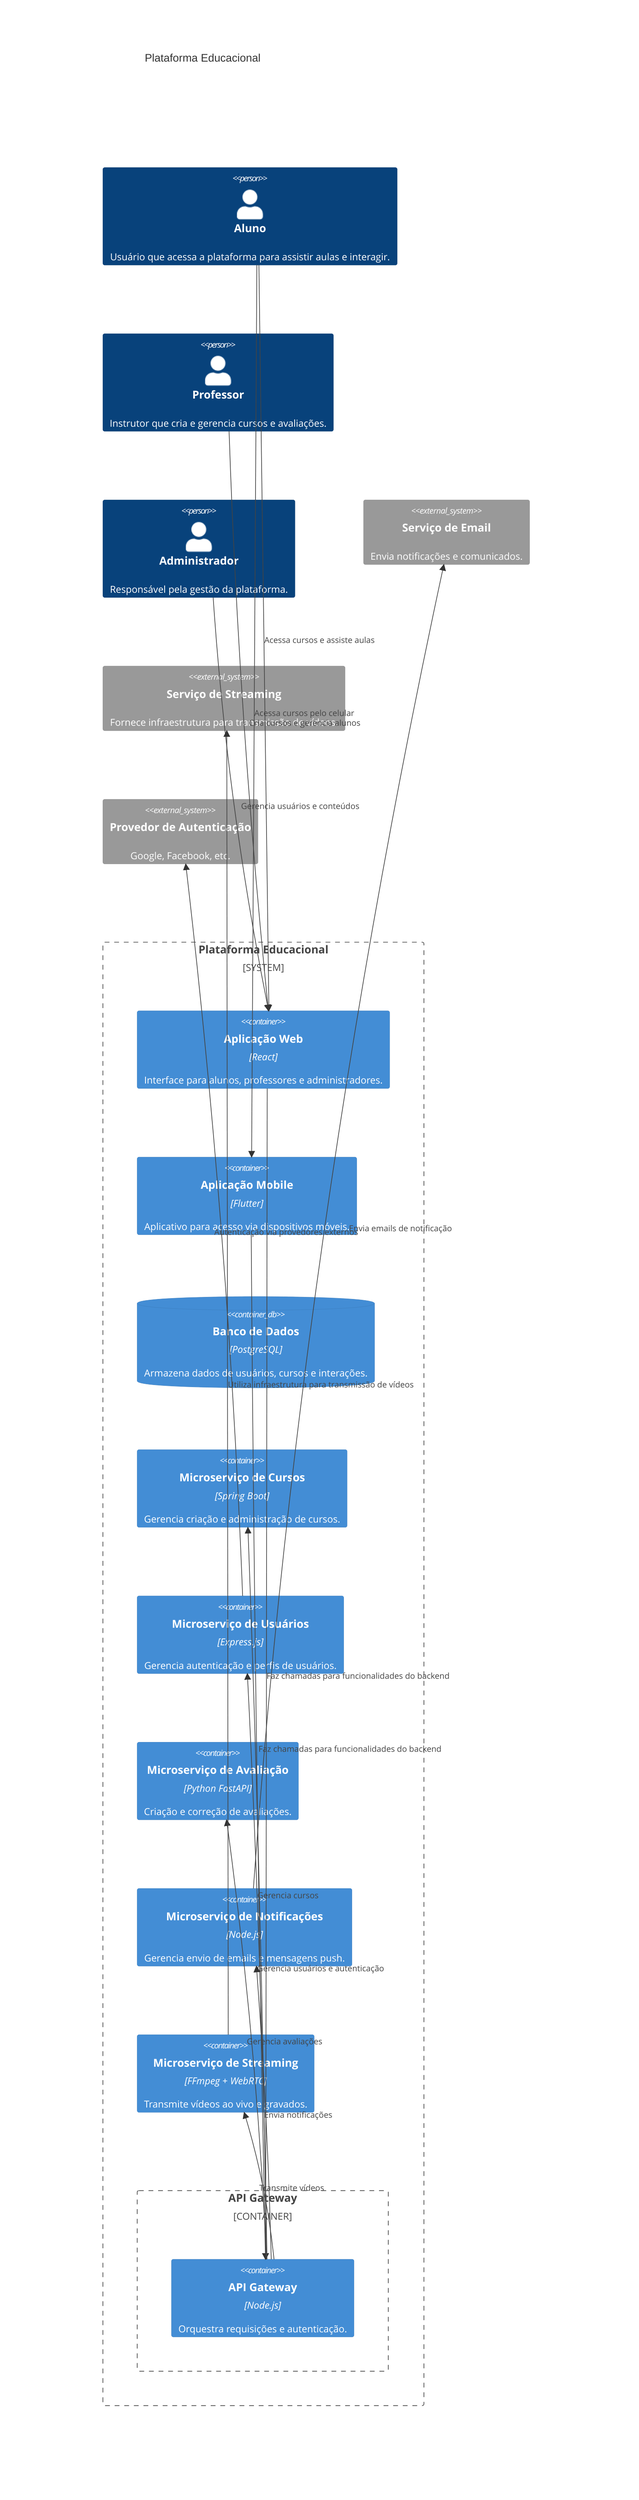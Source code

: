 C4Container
title Plataforma Educacional


Person(Aluno, "Aluno", "Usuário que acessa a plataforma para assistir aulas e interagir.")
Person(Professor, "Professor", "Instrutor que cria e gerencia cursos e avaliações.")
Person(Admin, "Administrador", "Responsável pela gestão da plataforma.")


System_Boundary(PlataformaEAD, "Plataforma Educacional") {
    Container(WebApp, "Aplicação Web", "React", "Interface para alunos, professores e administradores.")
    Container(MobileApp, "Aplicação Mobile", "Flutter", "Aplicativo para acesso via dispositivos móveis.")
   
    Container_Boundary(API, "API Gateway") {
        Container(API, "API Gateway", "Node.js", "Orquestra requisições e autenticação.")
    }
   
    ContainerDb(Database, "Banco de Dados", "PostgreSQL", "Armazena dados de usuários, cursos e interações.")
   
    Container(MicroservicoCursos, "Microserviço de Cursos", "Spring Boot", "Gerencia criação e administração de cursos.")
    Container(MicroservicoUsuarios, "Microserviço de Usuários", "Express.js", "Gerencia autenticação e perfis de usuários.")
    Container(MicroservicoAvaliacao, "Microserviço de Avaliação", "Python FastAPI", "Criação e correção de avaliações.")
    Container(MicroservicoNotificacoes, "Microserviço de Notificações", "Node.js", "Gerencia envio de emails e mensagens push.")
    Container(MicroservicoStreaming, "Microserviço de Streaming", "FFmpeg + WebRTC", "Transmite vídeos ao vivo e gravados.")
}


System_Ext(Email, "Serviço de Email", "Envia notificações e comunicados.")
System_Ext(VideoStreaming, "Serviço de Streaming", "Fornece infraestrutura para transmissão de vídeos.")
System_Ext(AuthProvider, "Provedor de Autenticação", "Google, Facebook, etc.")


Rel(Aluno, WebApp, "Acessa cursos e assiste aulas")
Rel(Aluno, MobileApp, "Acessa cursos pelo celular")
Rel(Professor, WebApp, "Cria cursos e gerencia alunos")
Rel(Admin, WebApp, "Gerencia usuários e conteúdos")


Rel(WebApp, API, "Faz chamadas para funcionalidades do backend")
Rel(MobileApp, API, "Faz chamadas para funcionalidades do backend")


Rel(API, MicroservicoCursos, "Gerencia cursos")
Rel(API, MicroservicoUsuarios, "Gerencia usuários e autenticação")
Rel(API, MicroservicoAvaliacao, "Gerencia avaliações")
Rel(API, MicroservicoNotificacoes, "Envia notificações")
Rel(API, MicroservicoStreaming, "Transmite vídeos")


Rel(MicroservicoNotificacoes, Email, "Envia emails de notificação")
Rel(MicroservicoStreaming, VideoStreaming, "Utiliza infraestrutura para transmissão de vídeos")
Rel(MicroservicoUsuarios, AuthProvider, "Autenticação via provedores externos")